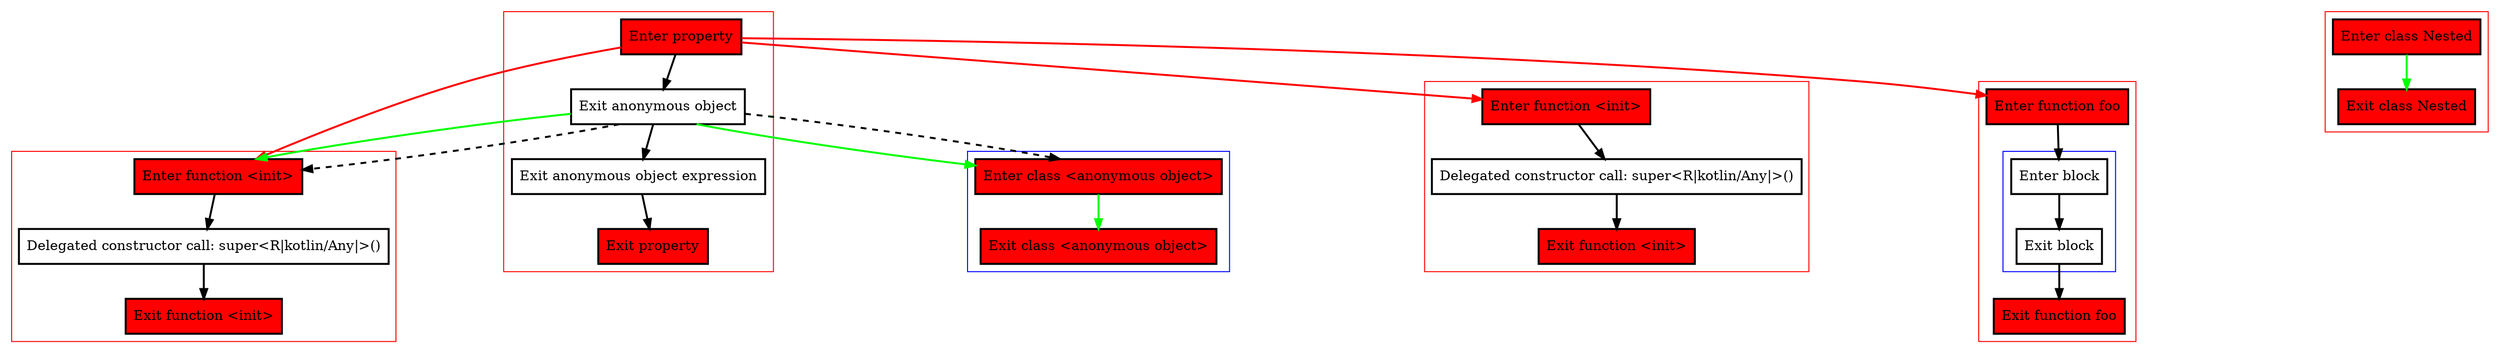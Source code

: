 digraph innerClassInAnonymousObject_kt {
    graph [nodesep=3]
    node [shape=box penwidth=2]
    edge [penwidth=2]

    subgraph cluster_0 {
        color=red
        0 [label="Enter function <init>" style="filled" fillcolor=red];
        1 [label="Delegated constructor call: super<R|kotlin/Any|>()"];
        2 [label="Exit function <init>" style="filled" fillcolor=red];
    }
    0 -> {1};
    1 -> {2};

    subgraph cluster_1 {
        color=red
        3 [label="Enter function <init>" style="filled" fillcolor=red];
        4 [label="Delegated constructor call: super<R|kotlin/Any|>()"];
        5 [label="Exit function <init>" style="filled" fillcolor=red];
    }
    3 -> {4};
    4 -> {5};

    subgraph cluster_2 {
        color=red
        6 [label="Enter function foo" style="filled" fillcolor=red];
        subgraph cluster_3 {
            color=blue
            7 [label="Enter block"];
            8 [label="Exit block"];
        }
        9 [label="Exit function foo" style="filled" fillcolor=red];
    }
    6 -> {7};
    7 -> {8};
    8 -> {9};

    subgraph cluster_4 {
        color=red
        10 [label="Enter class Nested" style="filled" fillcolor=red];
        11 [label="Exit class Nested" style="filled" fillcolor=red];
    }
    10 -> {11} [color=green];

    subgraph cluster_5 {
        color=red
        14 [label="Enter property" style="filled" fillcolor=red];
        15 [label="Exit anonymous object"];
        16 [label="Exit anonymous object expression"];
        17 [label="Exit property" style="filled" fillcolor=red];
    }
    subgraph cluster_6 {
        color=blue
        12 [label="Enter class <anonymous object>" style="filled" fillcolor=red];
        13 [label="Exit class <anonymous object>" style="filled" fillcolor=red];
    }
    14 -> {15};
    14 -> {0 3 6} [color=red];
    15 -> {16};
    15 -> {0 12} [color=green];
    15 -> {0 12} [style=dashed];
    16 -> {17};
    12 -> {13} [color=green];

}
